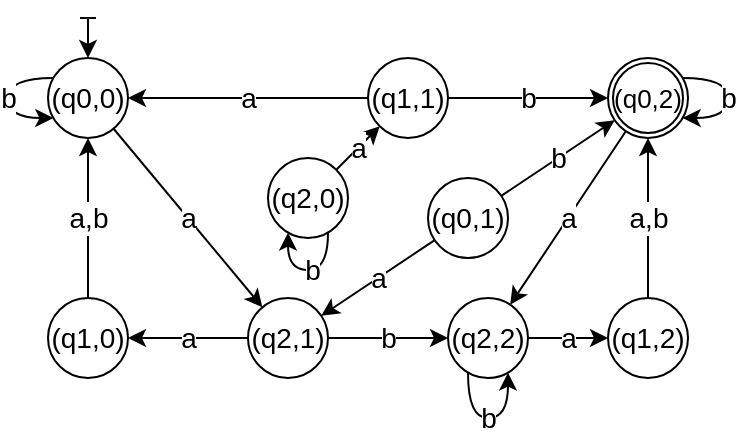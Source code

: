 <mxfile version="24.5.3" type="device">
  <diagram name="Seite-1" id="8Ey9ggm2cK-5IuhsqDdw">
    <mxGraphModel dx="615" dy="403" grid="1" gridSize="10" guides="1" tooltips="1" connect="1" arrows="1" fold="1" page="1" pageScale="1" pageWidth="827" pageHeight="1169" math="0" shadow="0">
      <root>
        <mxCell id="0" />
        <mxCell id="1" parent="0" />
        <mxCell id="FYB1tNpZg5OryoRXFsR8-1" value="&lt;span style=&quot;text-align: start; font-size: 14px;&quot; class=&quot;mopen&quot;&gt;(&lt;/span&gt;&lt;span style=&quot;text-align: start; font-size: 14px;&quot; class=&quot;mord&quot;&gt;&lt;span style=&quot;font-size: 14px;&quot; class=&quot;mord mathnormal&quot;&gt;q&lt;/span&gt;&lt;span style=&quot;font-size: 14px;&quot; class=&quot;msupsub&quot;&gt;&lt;span style=&quot;font-size: 14px;&quot; class=&quot;vlist-t vlist-t2&quot;&gt;&lt;span style=&quot;font-size: 14px;&quot; class=&quot;vlist-r&quot;&gt;&lt;span style=&quot;font-size: 14px;&quot; class=&quot;vlist&quot;&gt;&lt;span style=&quot;font-size: 14px;&quot; class=&quot;pstrut&quot;&gt;&lt;/span&gt;&lt;span style=&quot;font-size: 14px;&quot; class=&quot;sizing reset-size6 size3 mtight&quot;&gt;&lt;span style=&quot;font-size: 14px;&quot; class=&quot;mord mtight&quot;&gt;0&lt;/span&gt;&lt;/span&gt;&lt;/span&gt;&lt;span style=&quot;font-size: 14px;&quot; class=&quot;vlist-s&quot;&gt;​&lt;/span&gt;&lt;/span&gt;&lt;span style=&quot;font-size: 14px;&quot; class=&quot;vlist-r&quot;&gt;&lt;span style=&quot;font-size: 14px;&quot; class=&quot;vlist&quot;&gt;&lt;/span&gt;&lt;/span&gt;&lt;/span&gt;&lt;/span&gt;&lt;/span&gt;&lt;span style=&quot;text-align: start; font-size: 14px;&quot; class=&quot;mpunct&quot;&gt;,&lt;/span&gt;&lt;span style=&quot;text-align: start; font-size: 14px;&quot; class=&quot;mspace&quot;&gt;&lt;/span&gt;&lt;span style=&quot;text-align: start; font-size: 14px;&quot; class=&quot;mord&quot;&gt;0&lt;/span&gt;&lt;span style=&quot;text-align: start; font-size: 14px;&quot; class=&quot;mclose&quot;&gt;)&lt;/span&gt;" style="ellipse;whiteSpace=wrap;html=1;fontSize=14;" parent="1" vertex="1">
          <mxGeometry x="320" y="440" width="40" height="40" as="geometry" />
        </mxCell>
        <mxCell id="FYB1tNpZg5OryoRXFsR8-2" value="" style="endArrow=classic;html=1;rounded=0;startArrow=baseDash;startFill=0;" parent="1" target="FYB1tNpZg5OryoRXFsR8-1" edge="1">
          <mxGeometry width="50" height="50" relative="1" as="geometry">
            <mxPoint x="340" y="420" as="sourcePoint" />
            <mxPoint x="240" y="360" as="targetPoint" />
          </mxGeometry>
        </mxCell>
        <mxCell id="FYB1tNpZg5OryoRXFsR8-6" value="&lt;span style=&quot;text-align: start;&quot; class=&quot;mopen&quot;&gt;(&lt;/span&gt;&lt;span style=&quot;text-align: start;&quot; class=&quot;mord&quot;&gt;&lt;span class=&quot;mord mathnormal&quot;&gt;q&lt;/span&gt;&lt;span class=&quot;msupsub&quot;&gt;&lt;span class=&quot;vlist-t vlist-t2&quot;&gt;&lt;span class=&quot;vlist-r&quot;&gt;&lt;span class=&quot;vlist&quot;&gt;&lt;span class=&quot;pstrut&quot;&gt;&lt;/span&gt;&lt;span class=&quot;sizing reset-size6 size3 mtight&quot;&gt;&lt;span class=&quot;mord mtight&quot;&gt;0&lt;/span&gt;&lt;/span&gt;&lt;/span&gt;&lt;span class=&quot;vlist-s&quot;&gt;​&lt;/span&gt;&lt;/span&gt;&lt;span class=&quot;vlist-r&quot;&gt;&lt;span class=&quot;vlist&quot;&gt;&lt;/span&gt;&lt;/span&gt;&lt;/span&gt;&lt;/span&gt;&lt;/span&gt;&lt;span style=&quot;text-align: start;&quot; class=&quot;mpunct&quot;&gt;,&lt;/span&gt;&lt;span style=&quot;text-align: start;&quot; class=&quot;mspace&quot;&gt;&lt;/span&gt;&lt;span style=&quot;text-align: start;&quot; class=&quot;mord&quot;&gt;1&lt;/span&gt;&lt;span style=&quot;text-align: start;&quot; class=&quot;mclose&quot;&gt;)&lt;/span&gt;" style="ellipse;whiteSpace=wrap;html=1;fontSize=14;" parent="1" vertex="1">
          <mxGeometry x="510" y="500" width="40" height="40" as="geometry" />
        </mxCell>
        <mxCell id="FYB1tNpZg5OryoRXFsR8-8" value="&lt;span class=&quot;mopen&quot; style=&quot;text-align: start; font-size: 13px;&quot;&gt;(&lt;/span&gt;&lt;span class=&quot;mord&quot; style=&quot;text-align: start; font-size: 13px;&quot;&gt;&lt;span class=&quot;mord mathnormal&quot; style=&quot;font-size: 13px;&quot;&gt;q&lt;/span&gt;&lt;span class=&quot;msupsub&quot; style=&quot;font-size: 13px;&quot;&gt;&lt;span class=&quot;vlist-t vlist-t2&quot; style=&quot;font-size: 13px;&quot;&gt;&lt;span class=&quot;vlist-r&quot; style=&quot;font-size: 13px;&quot;&gt;&lt;span class=&quot;vlist&quot; style=&quot;font-size: 13px;&quot;&gt;&lt;span class=&quot;pstrut&quot; style=&quot;font-size: 13px;&quot;&gt;&lt;/span&gt;&lt;span class=&quot;sizing reset-size6 size3 mtight&quot; style=&quot;font-size: 13px;&quot;&gt;&lt;span class=&quot;mord mtight&quot; style=&quot;font-size: 13px;&quot;&gt;0&lt;/span&gt;&lt;/span&gt;&lt;/span&gt;&lt;span class=&quot;vlist-s&quot; style=&quot;font-size: 13px;&quot;&gt;​&lt;/span&gt;&lt;/span&gt;&lt;span class=&quot;vlist-r&quot; style=&quot;font-size: 13px;&quot;&gt;&lt;span class=&quot;vlist&quot; style=&quot;font-size: 13px;&quot;&gt;&lt;/span&gt;&lt;/span&gt;&lt;/span&gt;&lt;/span&gt;&lt;/span&gt;&lt;span class=&quot;mpunct&quot; style=&quot;text-align: start; font-size: 13px;&quot;&gt;,&lt;/span&gt;&lt;span class=&quot;mspace&quot; style=&quot;text-align: start; font-size: 13px;&quot;&gt;&lt;/span&gt;&lt;span class=&quot;mord&quot; style=&quot;text-align: start; font-size: 13px;&quot;&gt;2&lt;/span&gt;&lt;span class=&quot;mclose&quot; style=&quot;text-align: start; font-size: 13px;&quot;&gt;)&lt;/span&gt;" style="ellipse;whiteSpace=wrap;html=1;fontSize=13;" parent="1" vertex="1">
          <mxGeometry x="600" y="440" width="40" height="40" as="geometry" />
        </mxCell>
        <mxCell id="FYB1tNpZg5OryoRXFsR8-13" value="" style="ellipse;whiteSpace=wrap;html=1;fillColor=none;fontSize=18;" parent="1" vertex="1">
          <mxGeometry x="602.5" y="442.5" width="35" height="35" as="geometry" />
        </mxCell>
        <mxCell id="vbDR-SipcPACqgHt5hzr-1" value="&lt;span style=&quot;text-align: start; font-size: 14px;&quot; class=&quot;mopen&quot;&gt;(&lt;/span&gt;&lt;span style=&quot;text-align: start; font-size: 14px;&quot; class=&quot;mord&quot;&gt;&lt;span style=&quot;font-size: 14px;&quot; class=&quot;mord mathnormal&quot;&gt;q1&lt;/span&gt;&lt;span style=&quot;font-size: 14px;&quot; class=&quot;msupsub&quot;&gt;&lt;span style=&quot;font-size: 14px;&quot; class=&quot;vlist-t vlist-t2&quot;&gt;&lt;span style=&quot;font-size: 14px;&quot; class=&quot;vlist-r&quot;&gt;&lt;span style=&quot;font-size: 14px;&quot; class=&quot;vlist-s&quot;&gt;​&lt;/span&gt;&lt;/span&gt;&lt;span style=&quot;font-size: 14px;&quot; class=&quot;vlist-r&quot;&gt;&lt;span style=&quot;font-size: 14px;&quot; class=&quot;vlist&quot;&gt;&lt;/span&gt;&lt;/span&gt;&lt;/span&gt;&lt;/span&gt;&lt;/span&gt;&lt;span style=&quot;text-align: start; font-size: 14px;&quot; class=&quot;mpunct&quot;&gt;,&lt;/span&gt;&lt;span style=&quot;text-align: start; font-size: 14px;&quot; class=&quot;mspace&quot;&gt;&lt;/span&gt;&lt;span style=&quot;text-align: start; font-size: 14px;&quot; class=&quot;mord&quot;&gt;0&lt;/span&gt;&lt;span style=&quot;text-align: start; font-size: 14px;&quot; class=&quot;mclose&quot;&gt;)&lt;/span&gt;" style="ellipse;whiteSpace=wrap;html=1;fontSize=14;" vertex="1" parent="1">
          <mxGeometry x="320" y="560" width="40" height="40" as="geometry" />
        </mxCell>
        <mxCell id="vbDR-SipcPACqgHt5hzr-2" value="&lt;span style=&quot;text-align: start;&quot; class=&quot;mopen&quot;&gt;(&lt;/span&gt;&lt;span style=&quot;text-align: start;&quot; class=&quot;mord&quot;&gt;&lt;span class=&quot;mord mathnormal&quot;&gt;q1&lt;/span&gt;&lt;span class=&quot;msupsub&quot;&gt;&lt;span class=&quot;vlist-t vlist-t2&quot;&gt;&lt;span class=&quot;vlist-r&quot;&gt;&lt;span class=&quot;vlist-s&quot;&gt;​&lt;/span&gt;&lt;/span&gt;&lt;span class=&quot;vlist-r&quot;&gt;&lt;span class=&quot;vlist&quot;&gt;&lt;/span&gt;&lt;/span&gt;&lt;/span&gt;&lt;/span&gt;&lt;/span&gt;&lt;span style=&quot;text-align: start;&quot; class=&quot;mpunct&quot;&gt;,&lt;/span&gt;&lt;span style=&quot;text-align: start;&quot; class=&quot;mspace&quot;&gt;&lt;/span&gt;&lt;span style=&quot;text-align: start;&quot; class=&quot;mord&quot;&gt;1&lt;/span&gt;&lt;span style=&quot;text-align: start;&quot; class=&quot;mclose&quot;&gt;)&lt;/span&gt;" style="ellipse;whiteSpace=wrap;html=1;fontSize=14;" vertex="1" parent="1">
          <mxGeometry x="480" y="440" width="40" height="40" as="geometry" />
        </mxCell>
        <mxCell id="vbDR-SipcPACqgHt5hzr-3" value="&lt;span style=&quot;text-align: start;&quot; class=&quot;mopen&quot;&gt;(&lt;/span&gt;&lt;span style=&quot;text-align: start;&quot; class=&quot;mord&quot;&gt;&lt;span class=&quot;mord mathnormal&quot;&gt;q1&lt;/span&gt;&lt;span class=&quot;msupsub&quot;&gt;&lt;span class=&quot;vlist-t vlist-t2&quot;&gt;&lt;span class=&quot;vlist-r&quot;&gt;&lt;span class=&quot;vlist-s&quot;&gt;​&lt;/span&gt;&lt;/span&gt;&lt;span class=&quot;vlist-r&quot;&gt;&lt;span class=&quot;vlist&quot;&gt;&lt;/span&gt;&lt;/span&gt;&lt;/span&gt;&lt;/span&gt;&lt;/span&gt;&lt;span style=&quot;text-align: start;&quot; class=&quot;mpunct&quot;&gt;,&lt;/span&gt;&lt;span style=&quot;text-align: start;&quot; class=&quot;mspace&quot;&gt;&lt;/span&gt;&lt;span style=&quot;text-align: start;&quot; class=&quot;mord&quot;&gt;2&lt;/span&gt;&lt;span style=&quot;text-align: start;&quot; class=&quot;mclose&quot;&gt;)&lt;/span&gt;" style="ellipse;whiteSpace=wrap;html=1;fontSize=14;" vertex="1" parent="1">
          <mxGeometry x="600" y="560" width="40" height="40" as="geometry" />
        </mxCell>
        <mxCell id="vbDR-SipcPACqgHt5hzr-4" value="&lt;span style=&quot;text-align: start; font-size: 14px;&quot; class=&quot;mopen&quot;&gt;(&lt;/span&gt;&lt;span style=&quot;text-align: start; font-size: 14px;&quot; class=&quot;mord&quot;&gt;&lt;span style=&quot;font-size: 14px;&quot; class=&quot;mord mathnormal&quot;&gt;q2&lt;/span&gt;&lt;span style=&quot;font-size: 14px;&quot; class=&quot;msupsub&quot;&gt;&lt;span style=&quot;font-size: 14px;&quot; class=&quot;vlist-t vlist-t2&quot;&gt;&lt;span style=&quot;font-size: 14px;&quot; class=&quot;vlist-r&quot;&gt;&lt;span style=&quot;font-size: 14px;&quot; class=&quot;vlist-s&quot;&gt;​&lt;/span&gt;&lt;/span&gt;&lt;span style=&quot;font-size: 14px;&quot; class=&quot;vlist-r&quot;&gt;&lt;span style=&quot;font-size: 14px;&quot; class=&quot;vlist&quot;&gt;&lt;/span&gt;&lt;/span&gt;&lt;/span&gt;&lt;/span&gt;&lt;/span&gt;&lt;span style=&quot;text-align: start; font-size: 14px;&quot; class=&quot;mpunct&quot;&gt;,&lt;/span&gt;&lt;span style=&quot;text-align: start; font-size: 14px;&quot; class=&quot;mspace&quot;&gt;&lt;/span&gt;&lt;span style=&quot;text-align: start; font-size: 14px;&quot; class=&quot;mord&quot;&gt;0&lt;/span&gt;&lt;span style=&quot;text-align: start; font-size: 14px;&quot; class=&quot;mclose&quot;&gt;)&lt;/span&gt;" style="ellipse;whiteSpace=wrap;html=1;fontSize=14;" vertex="1" parent="1">
          <mxGeometry x="430" y="490" width="40" height="40" as="geometry" />
        </mxCell>
        <mxCell id="vbDR-SipcPACqgHt5hzr-5" value="&lt;span style=&quot;text-align: start;&quot; class=&quot;mopen&quot;&gt;(&lt;/span&gt;&lt;span style=&quot;text-align: start;&quot; class=&quot;mord&quot;&gt;&lt;span class=&quot;mord mathnormal&quot;&gt;q2&lt;/span&gt;&lt;span class=&quot;msupsub&quot;&gt;&lt;span class=&quot;vlist-t vlist-t2&quot;&gt;&lt;span class=&quot;vlist-r&quot;&gt;&lt;span class=&quot;vlist-s&quot;&gt;​&lt;/span&gt;&lt;/span&gt;&lt;span class=&quot;vlist-r&quot;&gt;&lt;span class=&quot;vlist&quot;&gt;&lt;/span&gt;&lt;/span&gt;&lt;/span&gt;&lt;/span&gt;&lt;/span&gt;&lt;span style=&quot;text-align: start;&quot; class=&quot;mpunct&quot;&gt;,&lt;/span&gt;&lt;span style=&quot;text-align: start;&quot; class=&quot;mspace&quot;&gt;&lt;/span&gt;&lt;span style=&quot;text-align: start;&quot; class=&quot;mord&quot;&gt;1&lt;/span&gt;&lt;span style=&quot;text-align: start;&quot; class=&quot;mclose&quot;&gt;)&lt;/span&gt;" style="ellipse;whiteSpace=wrap;html=1;fontSize=14;" vertex="1" parent="1">
          <mxGeometry x="420" y="560" width="40" height="40" as="geometry" />
        </mxCell>
        <mxCell id="vbDR-SipcPACqgHt5hzr-6" value="&lt;span style=&quot;text-align: start;&quot; class=&quot;mopen&quot;&gt;(&lt;/span&gt;&lt;span style=&quot;text-align: start;&quot; class=&quot;mord&quot;&gt;&lt;span class=&quot;mord mathnormal&quot;&gt;q2&lt;/span&gt;&lt;span class=&quot;msupsub&quot;&gt;&lt;span class=&quot;vlist-t vlist-t2&quot;&gt;&lt;span class=&quot;vlist-r&quot;&gt;&lt;span class=&quot;vlist-s&quot;&gt;​&lt;/span&gt;&lt;/span&gt;&lt;span class=&quot;vlist-r&quot;&gt;&lt;span class=&quot;vlist&quot;&gt;&lt;/span&gt;&lt;/span&gt;&lt;/span&gt;&lt;/span&gt;&lt;/span&gt;&lt;span style=&quot;text-align: start;&quot; class=&quot;mpunct&quot;&gt;,&lt;/span&gt;&lt;span style=&quot;text-align: start;&quot; class=&quot;mspace&quot;&gt;&lt;/span&gt;&lt;span style=&quot;text-align: start;&quot; class=&quot;mord&quot;&gt;2&lt;/span&gt;&lt;span style=&quot;text-align: start;&quot; class=&quot;mclose&quot;&gt;)&lt;/span&gt;" style="ellipse;whiteSpace=wrap;html=1;fontSize=14;" vertex="1" parent="1">
          <mxGeometry x="520" y="560" width="40" height="40" as="geometry" />
        </mxCell>
        <mxCell id="vbDR-SipcPACqgHt5hzr-7" value="&lt;font style=&quot;font-size: 14px;&quot;&gt;a&lt;/font&gt;" style="endArrow=classic;html=1;rounded=0;" edge="1" parent="1" source="FYB1tNpZg5OryoRXFsR8-1" target="vbDR-SipcPACqgHt5hzr-5">
          <mxGeometry width="50" height="50" relative="1" as="geometry">
            <mxPoint x="490" y="390" as="sourcePoint" />
            <mxPoint x="530.0" y="390" as="targetPoint" />
          </mxGeometry>
        </mxCell>
        <mxCell id="vbDR-SipcPACqgHt5hzr-8" value="&lt;font style=&quot;font-size: 14px;&quot;&gt;b&lt;/font&gt;" style="endArrow=classic;html=1;rounded=0;edgeStyle=orthogonalEdgeStyle;curved=1;" edge="1" parent="1" source="FYB1tNpZg5OryoRXFsR8-1" target="FYB1tNpZg5OryoRXFsR8-1">
          <mxGeometry width="50" height="50" relative="1" as="geometry">
            <mxPoint x="310" y="270" as="sourcePoint" />
            <mxPoint x="372" y="394" as="targetPoint" />
            <Array as="points">
              <mxPoint x="300" y="460" />
            </Array>
            <mxPoint as="offset" />
          </mxGeometry>
        </mxCell>
        <mxCell id="vbDR-SipcPACqgHt5hzr-9" value="&lt;font style=&quot;font-size: 14px;&quot;&gt;a,b&lt;/font&gt;" style="endArrow=classic;html=1;rounded=0;" edge="1" parent="1" source="vbDR-SipcPACqgHt5hzr-1" target="FYB1tNpZg5OryoRXFsR8-1">
          <mxGeometry width="50" height="50" relative="1" as="geometry">
            <mxPoint x="319" y="408" as="sourcePoint" />
            <mxPoint x="381" y="532" as="targetPoint" />
          </mxGeometry>
        </mxCell>
        <mxCell id="vbDR-SipcPACqgHt5hzr-10" value="&lt;font style=&quot;font-size: 14px;&quot;&gt;a&lt;/font&gt;" style="endArrow=classic;html=1;rounded=0;" edge="1" parent="1" source="vbDR-SipcPACqgHt5hzr-4" target="vbDR-SipcPACqgHt5hzr-2">
          <mxGeometry width="50" height="50" relative="1" as="geometry">
            <mxPoint x="452.266" y="481.854" as="sourcePoint" />
            <mxPoint x="381" y="492" as="targetPoint" />
          </mxGeometry>
        </mxCell>
        <mxCell id="vbDR-SipcPACqgHt5hzr-13" value="&lt;font style=&quot;font-size: 14px;&quot;&gt;b&lt;/font&gt;" style="endArrow=classic;html=1;rounded=0;edgeStyle=orthogonalEdgeStyle;curved=1;" edge="1" parent="1" source="vbDR-SipcPACqgHt5hzr-4" target="vbDR-SipcPACqgHt5hzr-4">
          <mxGeometry x="-0.061" width="50" height="50" relative="1" as="geometry">
            <mxPoint x="459.999" y="530.002" as="sourcePoint" />
            <mxPoint x="461.634" y="546.295" as="targetPoint" />
            <Array as="points">
              <mxPoint x="460" y="546" />
              <mxPoint x="440" y="546" />
            </Array>
            <mxPoint as="offset" />
          </mxGeometry>
        </mxCell>
        <mxCell id="vbDR-SipcPACqgHt5hzr-14" value="&lt;font style=&quot;font-size: 14px;&quot;&gt;a&lt;/font&gt;" style="endArrow=classic;html=1;rounded=0;" edge="1" parent="1" source="vbDR-SipcPACqgHt5hzr-5" target="vbDR-SipcPACqgHt5hzr-1">
          <mxGeometry width="50" height="50" relative="1" as="geometry">
            <mxPoint x="324" y="536" as="sourcePoint" />
            <mxPoint x="376" y="484" as="targetPoint" />
          </mxGeometry>
        </mxCell>
        <mxCell id="vbDR-SipcPACqgHt5hzr-15" value="&lt;font style=&quot;font-size: 14px;&quot;&gt;b&lt;/font&gt;" style="endArrow=classic;html=1;rounded=0;" edge="1" parent="1" source="vbDR-SipcPACqgHt5hzr-5" target="vbDR-SipcPACqgHt5hzr-6">
          <mxGeometry width="50" height="50" relative="1" as="geometry">
            <mxPoint x="374" y="546" as="sourcePoint" />
            <mxPoint x="426" y="494" as="targetPoint" />
          </mxGeometry>
        </mxCell>
        <mxCell id="vbDR-SipcPACqgHt5hzr-16" value="&lt;font style=&quot;font-size: 14px;&quot;&gt;a&lt;/font&gt;" style="endArrow=classic;html=1;rounded=0;" edge="1" parent="1" source="FYB1tNpZg5OryoRXFsR8-6" target="vbDR-SipcPACqgHt5hzr-5">
          <mxGeometry width="50" height="50" relative="1" as="geometry">
            <mxPoint x="384" y="556" as="sourcePoint" />
            <mxPoint x="436" y="504" as="targetPoint" />
          </mxGeometry>
        </mxCell>
        <mxCell id="vbDR-SipcPACqgHt5hzr-17" value="&lt;font style=&quot;font-size: 14px;&quot;&gt;b&lt;/font&gt;" style="endArrow=classic;html=1;rounded=0;" edge="1" parent="1" source="FYB1tNpZg5OryoRXFsR8-6" target="FYB1tNpZg5OryoRXFsR8-8">
          <mxGeometry width="50" height="50" relative="1" as="geometry">
            <mxPoint x="558.743" y="483.021" as="sourcePoint" />
            <mxPoint x="480" y="339.76" as="targetPoint" />
          </mxGeometry>
        </mxCell>
        <mxCell id="vbDR-SipcPACqgHt5hzr-18" value="&lt;font style=&quot;font-size: 14px;&quot;&gt;a&lt;/font&gt;" style="endArrow=classic;html=1;rounded=0;" edge="1" parent="1" source="vbDR-SipcPACqgHt5hzr-2" target="FYB1tNpZg5OryoRXFsR8-1">
          <mxGeometry width="50" height="50" relative="1" as="geometry">
            <mxPoint x="324" y="496" as="sourcePoint" />
            <mxPoint x="376" y="444" as="targetPoint" />
          </mxGeometry>
        </mxCell>
        <mxCell id="vbDR-SipcPACqgHt5hzr-19" value="&lt;font style=&quot;font-size: 14px;&quot;&gt;b&lt;/font&gt;" style="endArrow=classic;html=1;rounded=0;" edge="1" parent="1" source="vbDR-SipcPACqgHt5hzr-2" target="FYB1tNpZg5OryoRXFsR8-8">
          <mxGeometry width="50" height="50" relative="1" as="geometry">
            <mxPoint x="410" y="350" as="sourcePoint" />
            <mxPoint x="450" y="350" as="targetPoint" />
          </mxGeometry>
        </mxCell>
        <mxCell id="vbDR-SipcPACqgHt5hzr-20" value="&lt;font style=&quot;font-size: 14px;&quot;&gt;b&lt;/font&gt;" style="endArrow=classic;html=1;rounded=0;edgeStyle=orthogonalEdgeStyle;curved=1;" edge="1" parent="1" source="vbDR-SipcPACqgHt5hzr-6" target="vbDR-SipcPACqgHt5hzr-6">
          <mxGeometry width="50" height="50" relative="1" as="geometry">
            <mxPoint x="533.661" y="620" as="sourcePoint" />
            <mxPoint x="533.661" y="640" as="targetPoint" />
            <Array as="points">
              <mxPoint x="540" y="620" />
            </Array>
          </mxGeometry>
        </mxCell>
        <mxCell id="vbDR-SipcPACqgHt5hzr-21" value="&lt;font style=&quot;font-size: 14px;&quot;&gt;a&lt;/font&gt;" style="endArrow=classic;html=1;rounded=0;" edge="1" parent="1" source="vbDR-SipcPACqgHt5hzr-6" target="vbDR-SipcPACqgHt5hzr-3">
          <mxGeometry width="50" height="50" relative="1" as="geometry">
            <mxPoint x="364" y="536" as="sourcePoint" />
            <mxPoint x="416" y="484" as="targetPoint" />
          </mxGeometry>
        </mxCell>
        <mxCell id="vbDR-SipcPACqgHt5hzr-22" value="&lt;font style=&quot;font-size: 14px;&quot;&gt;a&lt;/font&gt;" style="endArrow=classic;html=1;rounded=0;" edge="1" parent="1" source="FYB1tNpZg5OryoRXFsR8-8" target="vbDR-SipcPACqgHt5hzr-6">
          <mxGeometry width="50" height="50" relative="1" as="geometry">
            <mxPoint x="374" y="546" as="sourcePoint" />
            <mxPoint x="426" y="494" as="targetPoint" />
          </mxGeometry>
        </mxCell>
        <mxCell id="vbDR-SipcPACqgHt5hzr-23" value="&lt;font style=&quot;font-size: 14px;&quot;&gt;b&lt;/font&gt;" style="endArrow=classic;html=1;rounded=0;edgeStyle=orthogonalEdgeStyle;curved=1;" edge="1" parent="1" source="FYB1tNpZg5OryoRXFsR8-8" target="FYB1tNpZg5OryoRXFsR8-8">
          <mxGeometry width="50" height="50" relative="1" as="geometry">
            <mxPoint x="550" y="350" as="sourcePoint" />
            <mxPoint x="550" y="370" as="targetPoint" />
            <Array as="points" />
          </mxGeometry>
        </mxCell>
        <mxCell id="vbDR-SipcPACqgHt5hzr-24" value="&lt;font style=&quot;font-size: 14px;&quot;&gt;a,b&lt;/font&gt;" style="endArrow=classic;html=1;rounded=0;" edge="1" parent="1" source="vbDR-SipcPACqgHt5hzr-3" target="FYB1tNpZg5OryoRXFsR8-8">
          <mxGeometry width="50" height="50" relative="1" as="geometry">
            <mxPoint x="350" y="450" as="sourcePoint" />
            <mxPoint x="350" y="410" as="targetPoint" />
          </mxGeometry>
        </mxCell>
      </root>
    </mxGraphModel>
  </diagram>
</mxfile>
